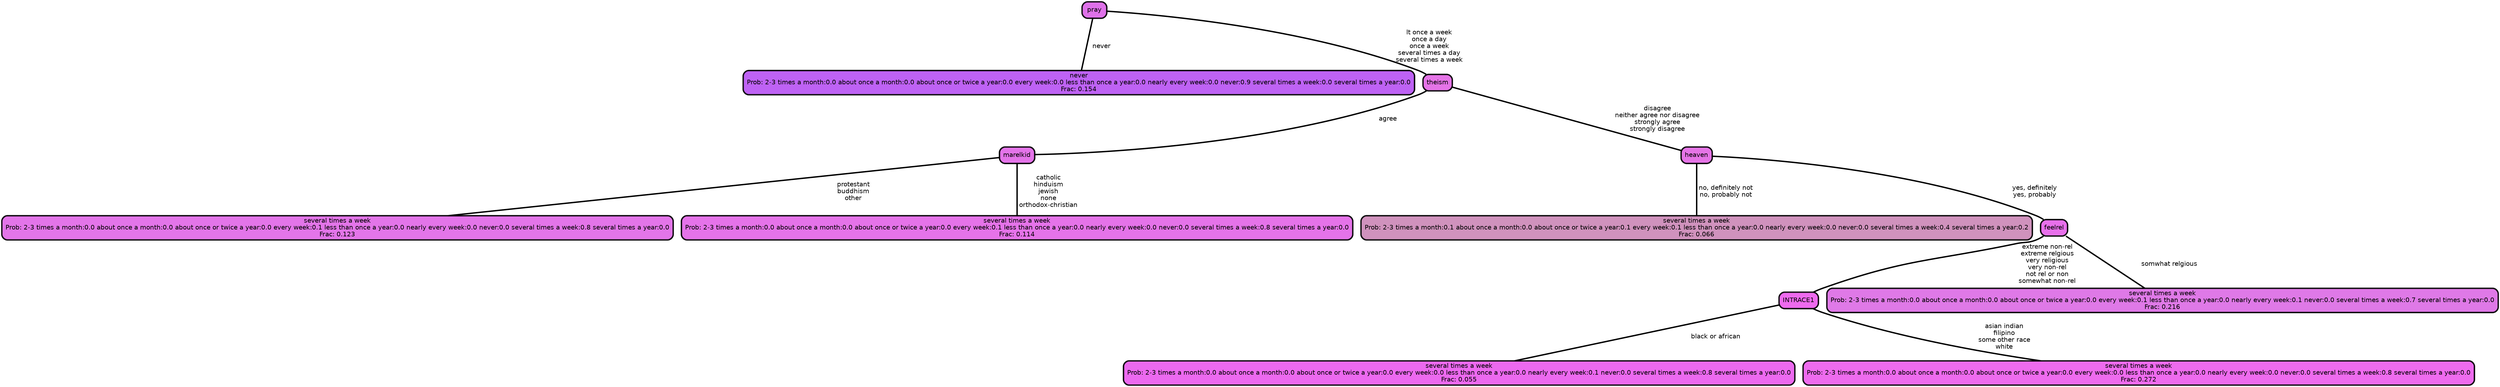 graph Tree {
node [shape=box, style="filled, rounded",color="black",penwidth="3",fontcolor="black",                 fontname=helvetica] ;
graph [ranksep="0 equally", splines=straight,                 bgcolor=transparent, dpi=200] ;
edge [fontname=helvetica, color=black] ;
0 [label="never
Prob: 2-3 times a month:0.0 about once a month:0.0 about once or twice a year:0.0 every week:0.0 less than once a year:0.0 nearly every week:0.0 never:0.9 several times a week:0.0 several times a year:0.0
Frac: 0.154", fillcolor="#be62f4"] ;
1 [label="pray", fillcolor="#df71e9"] ;
2 [label="several times a week
Prob: 2-3 times a month:0.0 about once a month:0.0 about once or twice a year:0.0 every week:0.1 less than once a year:0.0 nearly every week:0.0 never:0.0 several times a week:0.8 several times a year:0.0
Frac: 0.123", fillcolor="#e375e9"] ;
3 [label="marelkid", fillcolor="#e474e9"] ;
4 [label="several times a week
Prob: 2-3 times a month:0.0 about once a month:0.0 about once or twice a year:0.0 every week:0.1 less than once a year:0.0 nearly every week:0.0 never:0.0 several times a week:0.8 several times a year:0.0
Frac: 0.114", fillcolor="#e573e9"] ;
5 [label="theism", fillcolor="#e574e7"] ;
6 [label="several times a week
Prob: 2-3 times a month:0.1 about once a month:0.0 about once or twice a year:0.1 every week:0.1 less than once a year:0.0 nearly every week:0.0 never:0.0 several times a week:0.4 several times a year:0.2
Frac: 0.066", fillcolor="#d092bd"] ;
7 [label="heaven", fillcolor="#e574e6"] ;
8 [label="several times a week
Prob: 2-3 times a month:0.0 about once a month:0.0 about once or twice a year:0.0 every week:0.0 less than once a year:0.0 nearly every week:0.1 never:0.0 several times a week:0.8 several times a year:0.0
Frac: 0.055", fillcolor="#ec69ef"] ;
9 [label="INTRACE1", fillcolor="#ee6aee"] ;
10 [label="several times a week
Prob: 2-3 times a month:0.0 about once a month:0.0 about once or twice a year:0.0 every week:0.0 less than once a year:0.0 nearly every week:0.0 never:0.0 several times a week:0.8 several times a year:0.0
Frac: 0.272", fillcolor="#ee6bee"] ;
11 [label="feelrel", fillcolor="#e870eb"] ;
12 [label="several times a week
Prob: 2-3 times a month:0.0 about once a month:0.0 about once or twice a year:0.0 every week:0.1 less than once a year:0.0 nearly every week:0.1 never:0.0 several times a week:0.7 several times a year:0.0
Frac: 0.216", fillcolor="#df79e7"] ;
1 -- 0 [label=" never",penwidth=3] ;
1 -- 5 [label=" lt once a week\n once a day\n once a week\n several times a day\n several times a week",penwidth=3] ;
3 -- 2 [label=" protestant\n buddhism\n other",penwidth=3] ;
3 -- 4 [label=" catholic\n hinduism\n jewish\n none\n orthodox-christian",penwidth=3] ;
5 -- 3 [label=" agree",penwidth=3] ;
5 -- 7 [label=" disagree\n neither agree nor disagree\n strongly agree\n strongly disagree",penwidth=3] ;
7 -- 6 [label=" no, definitely not\n no, probably not",penwidth=3] ;
7 -- 11 [label=" yes, definitely\n yes, probably",penwidth=3] ;
9 -- 8 [label=" black or african",penwidth=3] ;
9 -- 10 [label=" asian indian\n filipino\n some other race\n white",penwidth=3] ;
11 -- 9 [label=" extreme non-rel\n extreme relgious\n very religious\n very non-rel\n not rel or non\n somewhat non-rel",penwidth=3] ;
11 -- 12 [label=" somwhat relgious",penwidth=3] ;
{rank = same;}}